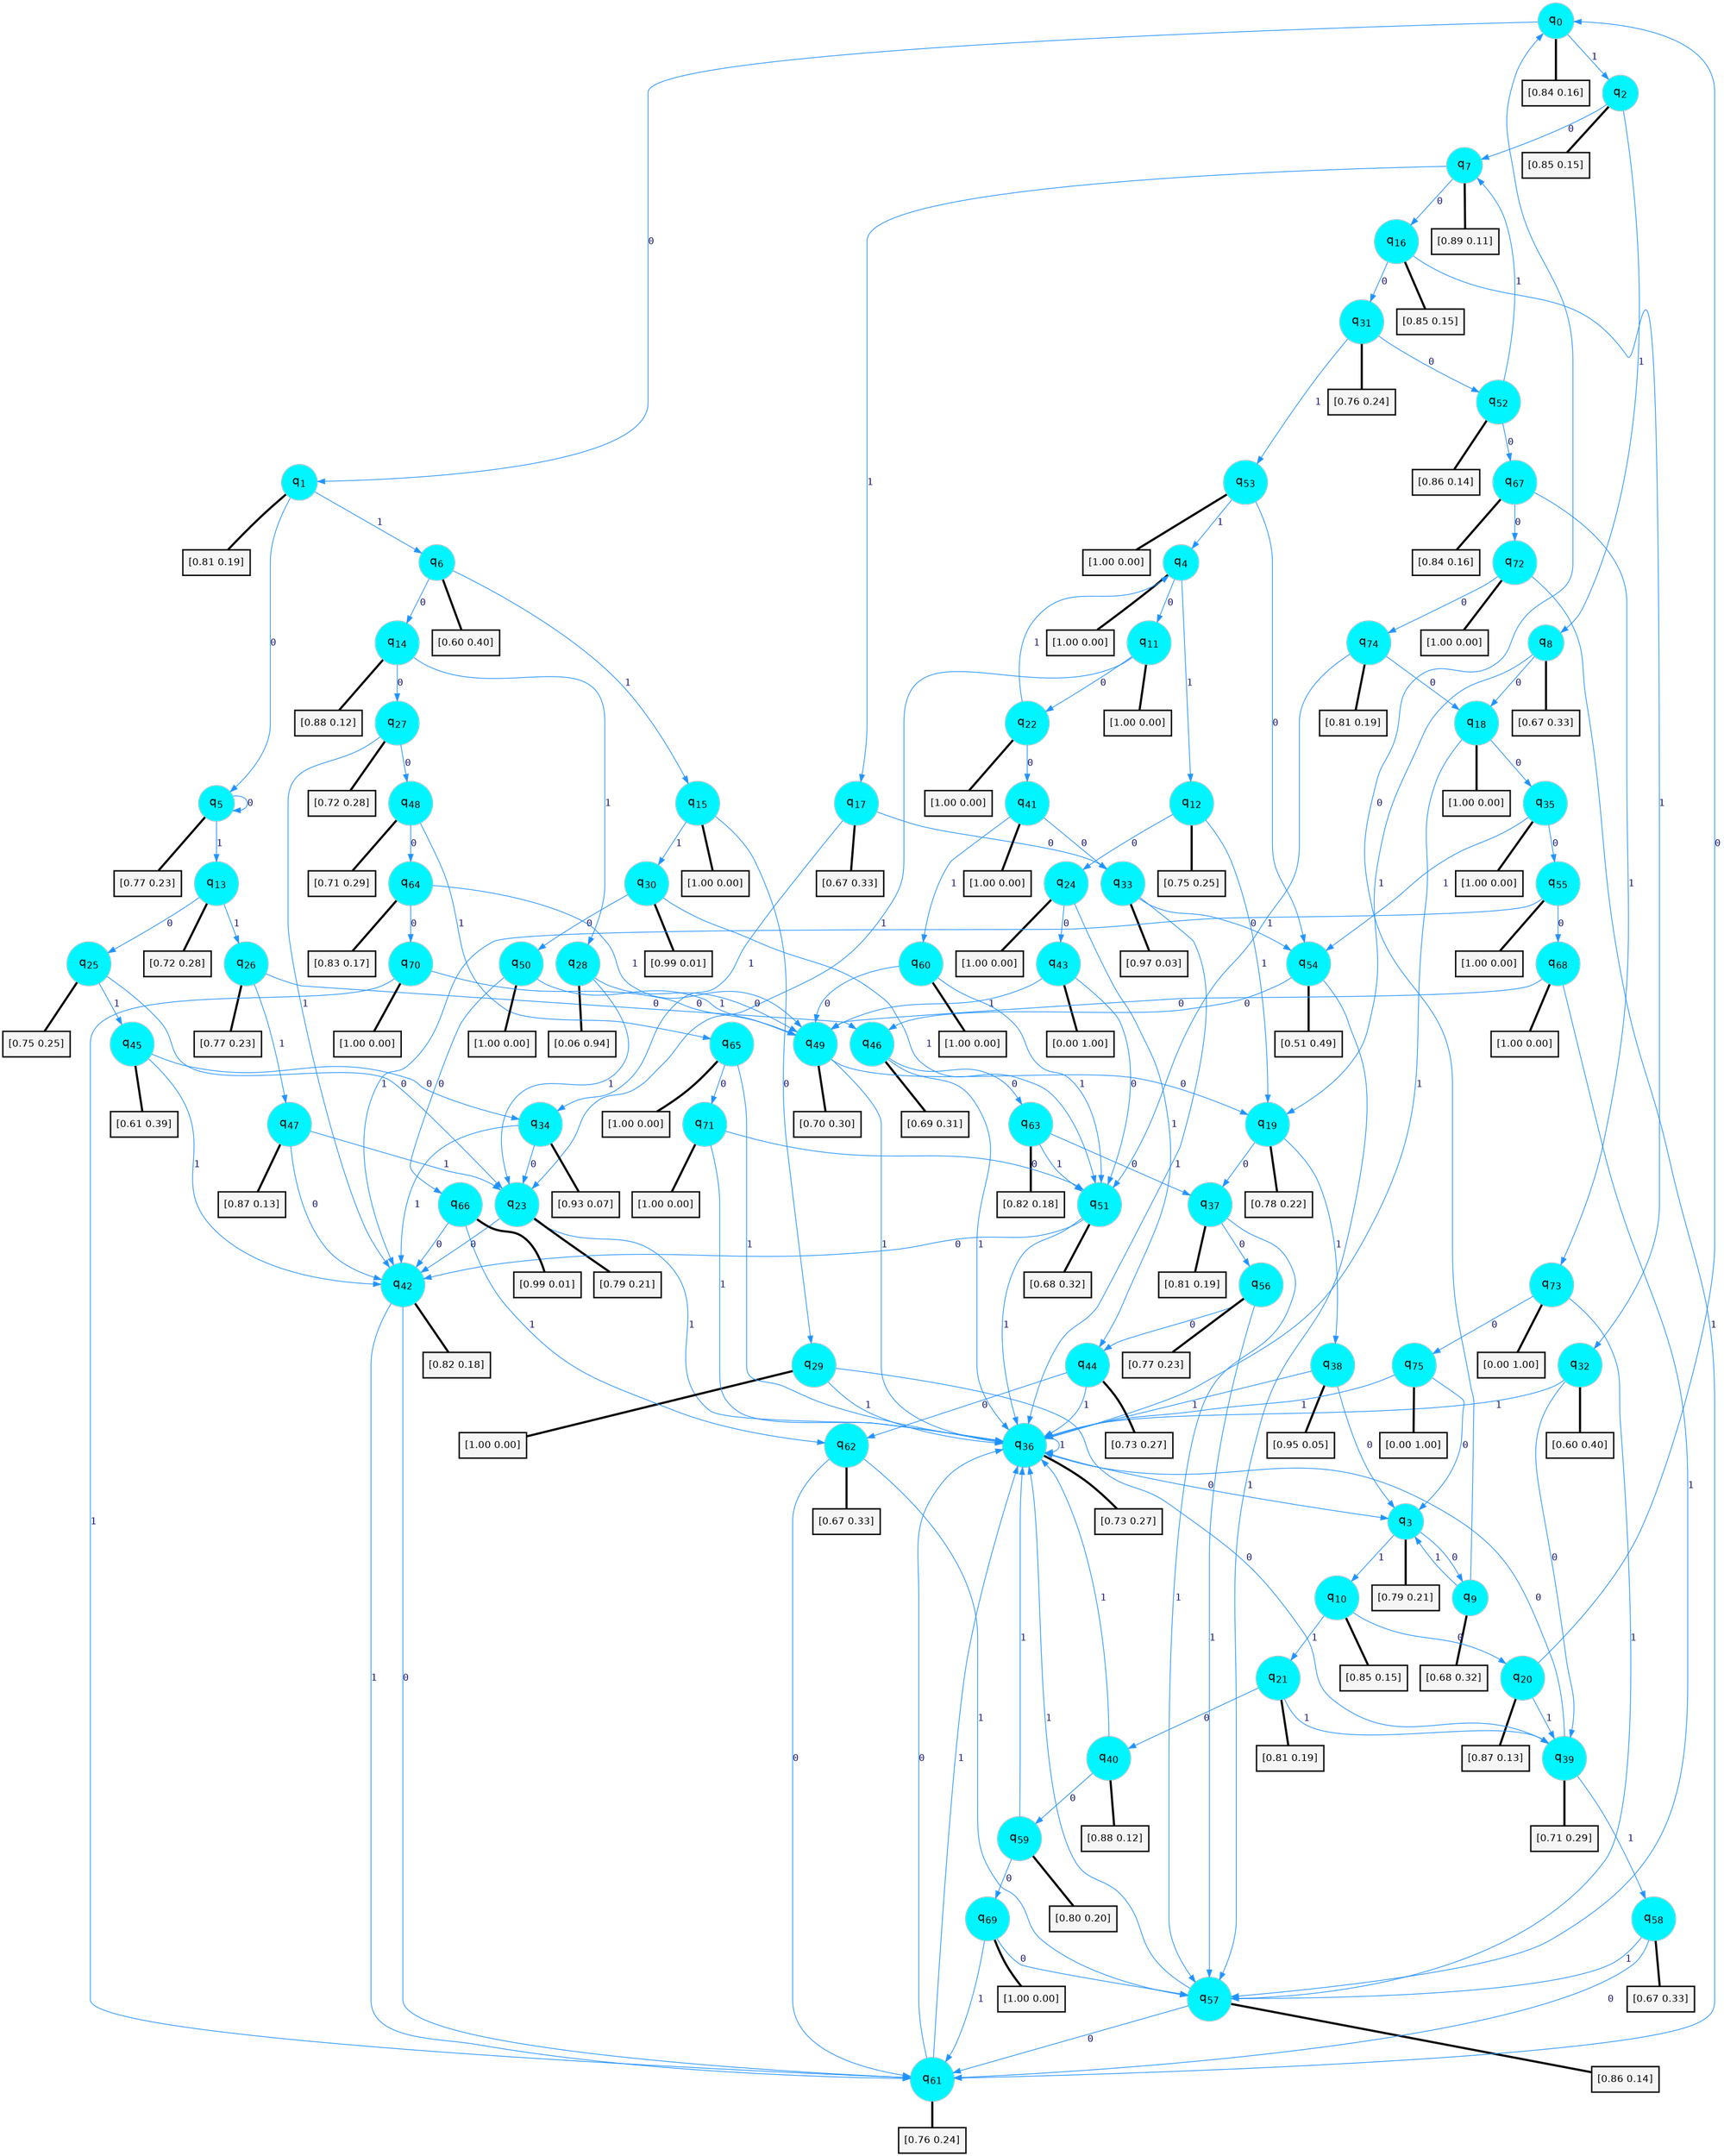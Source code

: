 digraph G {
graph [
bgcolor=transparent, dpi=300, rankdir=TD, size="40,25"];
node [
color=gray, fillcolor=turquoise1, fontcolor=black, fontname=Helvetica, fontsize=16, fontweight=bold, shape=circle, style=filled];
edge [
arrowsize=1, color=dodgerblue1, fontcolor=midnightblue, fontname=courier, fontweight=bold, penwidth=1, style=solid, weight=20];
0[label=<q<SUB>0</SUB>>];
1[label=<q<SUB>1</SUB>>];
2[label=<q<SUB>2</SUB>>];
3[label=<q<SUB>3</SUB>>];
4[label=<q<SUB>4</SUB>>];
5[label=<q<SUB>5</SUB>>];
6[label=<q<SUB>6</SUB>>];
7[label=<q<SUB>7</SUB>>];
8[label=<q<SUB>8</SUB>>];
9[label=<q<SUB>9</SUB>>];
10[label=<q<SUB>10</SUB>>];
11[label=<q<SUB>11</SUB>>];
12[label=<q<SUB>12</SUB>>];
13[label=<q<SUB>13</SUB>>];
14[label=<q<SUB>14</SUB>>];
15[label=<q<SUB>15</SUB>>];
16[label=<q<SUB>16</SUB>>];
17[label=<q<SUB>17</SUB>>];
18[label=<q<SUB>18</SUB>>];
19[label=<q<SUB>19</SUB>>];
20[label=<q<SUB>20</SUB>>];
21[label=<q<SUB>21</SUB>>];
22[label=<q<SUB>22</SUB>>];
23[label=<q<SUB>23</SUB>>];
24[label=<q<SUB>24</SUB>>];
25[label=<q<SUB>25</SUB>>];
26[label=<q<SUB>26</SUB>>];
27[label=<q<SUB>27</SUB>>];
28[label=<q<SUB>28</SUB>>];
29[label=<q<SUB>29</SUB>>];
30[label=<q<SUB>30</SUB>>];
31[label=<q<SUB>31</SUB>>];
32[label=<q<SUB>32</SUB>>];
33[label=<q<SUB>33</SUB>>];
34[label=<q<SUB>34</SUB>>];
35[label=<q<SUB>35</SUB>>];
36[label=<q<SUB>36</SUB>>];
37[label=<q<SUB>37</SUB>>];
38[label=<q<SUB>38</SUB>>];
39[label=<q<SUB>39</SUB>>];
40[label=<q<SUB>40</SUB>>];
41[label=<q<SUB>41</SUB>>];
42[label=<q<SUB>42</SUB>>];
43[label=<q<SUB>43</SUB>>];
44[label=<q<SUB>44</SUB>>];
45[label=<q<SUB>45</SUB>>];
46[label=<q<SUB>46</SUB>>];
47[label=<q<SUB>47</SUB>>];
48[label=<q<SUB>48</SUB>>];
49[label=<q<SUB>49</SUB>>];
50[label=<q<SUB>50</SUB>>];
51[label=<q<SUB>51</SUB>>];
52[label=<q<SUB>52</SUB>>];
53[label=<q<SUB>53</SUB>>];
54[label=<q<SUB>54</SUB>>];
55[label=<q<SUB>55</SUB>>];
56[label=<q<SUB>56</SUB>>];
57[label=<q<SUB>57</SUB>>];
58[label=<q<SUB>58</SUB>>];
59[label=<q<SUB>59</SUB>>];
60[label=<q<SUB>60</SUB>>];
61[label=<q<SUB>61</SUB>>];
62[label=<q<SUB>62</SUB>>];
63[label=<q<SUB>63</SUB>>];
64[label=<q<SUB>64</SUB>>];
65[label=<q<SUB>65</SUB>>];
66[label=<q<SUB>66</SUB>>];
67[label=<q<SUB>67</SUB>>];
68[label=<q<SUB>68</SUB>>];
69[label=<q<SUB>69</SUB>>];
70[label=<q<SUB>70</SUB>>];
71[label=<q<SUB>71</SUB>>];
72[label=<q<SUB>72</SUB>>];
73[label=<q<SUB>73</SUB>>];
74[label=<q<SUB>74</SUB>>];
75[label=<q<SUB>75</SUB>>];
76[label="[0.84 0.16]", shape=box,fontcolor=black, fontname=Helvetica, fontsize=14, penwidth=2, fillcolor=whitesmoke,color=black];
77[label="[0.81 0.19]", shape=box,fontcolor=black, fontname=Helvetica, fontsize=14, penwidth=2, fillcolor=whitesmoke,color=black];
78[label="[0.85 0.15]", shape=box,fontcolor=black, fontname=Helvetica, fontsize=14, penwidth=2, fillcolor=whitesmoke,color=black];
79[label="[0.79 0.21]", shape=box,fontcolor=black, fontname=Helvetica, fontsize=14, penwidth=2, fillcolor=whitesmoke,color=black];
80[label="[1.00 0.00]", shape=box,fontcolor=black, fontname=Helvetica, fontsize=14, penwidth=2, fillcolor=whitesmoke,color=black];
81[label="[0.77 0.23]", shape=box,fontcolor=black, fontname=Helvetica, fontsize=14, penwidth=2, fillcolor=whitesmoke,color=black];
82[label="[0.60 0.40]", shape=box,fontcolor=black, fontname=Helvetica, fontsize=14, penwidth=2, fillcolor=whitesmoke,color=black];
83[label="[0.89 0.11]", shape=box,fontcolor=black, fontname=Helvetica, fontsize=14, penwidth=2, fillcolor=whitesmoke,color=black];
84[label="[0.67 0.33]", shape=box,fontcolor=black, fontname=Helvetica, fontsize=14, penwidth=2, fillcolor=whitesmoke,color=black];
85[label="[0.68 0.32]", shape=box,fontcolor=black, fontname=Helvetica, fontsize=14, penwidth=2, fillcolor=whitesmoke,color=black];
86[label="[0.85 0.15]", shape=box,fontcolor=black, fontname=Helvetica, fontsize=14, penwidth=2, fillcolor=whitesmoke,color=black];
87[label="[1.00 0.00]", shape=box,fontcolor=black, fontname=Helvetica, fontsize=14, penwidth=2, fillcolor=whitesmoke,color=black];
88[label="[0.75 0.25]", shape=box,fontcolor=black, fontname=Helvetica, fontsize=14, penwidth=2, fillcolor=whitesmoke,color=black];
89[label="[0.72 0.28]", shape=box,fontcolor=black, fontname=Helvetica, fontsize=14, penwidth=2, fillcolor=whitesmoke,color=black];
90[label="[0.88 0.12]", shape=box,fontcolor=black, fontname=Helvetica, fontsize=14, penwidth=2, fillcolor=whitesmoke,color=black];
91[label="[1.00 0.00]", shape=box,fontcolor=black, fontname=Helvetica, fontsize=14, penwidth=2, fillcolor=whitesmoke,color=black];
92[label="[0.85 0.15]", shape=box,fontcolor=black, fontname=Helvetica, fontsize=14, penwidth=2, fillcolor=whitesmoke,color=black];
93[label="[0.67 0.33]", shape=box,fontcolor=black, fontname=Helvetica, fontsize=14, penwidth=2, fillcolor=whitesmoke,color=black];
94[label="[1.00 0.00]", shape=box,fontcolor=black, fontname=Helvetica, fontsize=14, penwidth=2, fillcolor=whitesmoke,color=black];
95[label="[0.78 0.22]", shape=box,fontcolor=black, fontname=Helvetica, fontsize=14, penwidth=2, fillcolor=whitesmoke,color=black];
96[label="[0.87 0.13]", shape=box,fontcolor=black, fontname=Helvetica, fontsize=14, penwidth=2, fillcolor=whitesmoke,color=black];
97[label="[0.81 0.19]", shape=box,fontcolor=black, fontname=Helvetica, fontsize=14, penwidth=2, fillcolor=whitesmoke,color=black];
98[label="[1.00 0.00]", shape=box,fontcolor=black, fontname=Helvetica, fontsize=14, penwidth=2, fillcolor=whitesmoke,color=black];
99[label="[0.79 0.21]", shape=box,fontcolor=black, fontname=Helvetica, fontsize=14, penwidth=2, fillcolor=whitesmoke,color=black];
100[label="[1.00 0.00]", shape=box,fontcolor=black, fontname=Helvetica, fontsize=14, penwidth=2, fillcolor=whitesmoke,color=black];
101[label="[0.75 0.25]", shape=box,fontcolor=black, fontname=Helvetica, fontsize=14, penwidth=2, fillcolor=whitesmoke,color=black];
102[label="[0.77 0.23]", shape=box,fontcolor=black, fontname=Helvetica, fontsize=14, penwidth=2, fillcolor=whitesmoke,color=black];
103[label="[0.72 0.28]", shape=box,fontcolor=black, fontname=Helvetica, fontsize=14, penwidth=2, fillcolor=whitesmoke,color=black];
104[label="[0.06 0.94]", shape=box,fontcolor=black, fontname=Helvetica, fontsize=14, penwidth=2, fillcolor=whitesmoke,color=black];
105[label="[1.00 0.00]", shape=box,fontcolor=black, fontname=Helvetica, fontsize=14, penwidth=2, fillcolor=whitesmoke,color=black];
106[label="[0.99 0.01]", shape=box,fontcolor=black, fontname=Helvetica, fontsize=14, penwidth=2, fillcolor=whitesmoke,color=black];
107[label="[0.76 0.24]", shape=box,fontcolor=black, fontname=Helvetica, fontsize=14, penwidth=2, fillcolor=whitesmoke,color=black];
108[label="[0.60 0.40]", shape=box,fontcolor=black, fontname=Helvetica, fontsize=14, penwidth=2, fillcolor=whitesmoke,color=black];
109[label="[0.97 0.03]", shape=box,fontcolor=black, fontname=Helvetica, fontsize=14, penwidth=2, fillcolor=whitesmoke,color=black];
110[label="[0.93 0.07]", shape=box,fontcolor=black, fontname=Helvetica, fontsize=14, penwidth=2, fillcolor=whitesmoke,color=black];
111[label="[1.00 0.00]", shape=box,fontcolor=black, fontname=Helvetica, fontsize=14, penwidth=2, fillcolor=whitesmoke,color=black];
112[label="[0.73 0.27]", shape=box,fontcolor=black, fontname=Helvetica, fontsize=14, penwidth=2, fillcolor=whitesmoke,color=black];
113[label="[0.81 0.19]", shape=box,fontcolor=black, fontname=Helvetica, fontsize=14, penwidth=2, fillcolor=whitesmoke,color=black];
114[label="[0.95 0.05]", shape=box,fontcolor=black, fontname=Helvetica, fontsize=14, penwidth=2, fillcolor=whitesmoke,color=black];
115[label="[0.71 0.29]", shape=box,fontcolor=black, fontname=Helvetica, fontsize=14, penwidth=2, fillcolor=whitesmoke,color=black];
116[label="[0.88 0.12]", shape=box,fontcolor=black, fontname=Helvetica, fontsize=14, penwidth=2, fillcolor=whitesmoke,color=black];
117[label="[1.00 0.00]", shape=box,fontcolor=black, fontname=Helvetica, fontsize=14, penwidth=2, fillcolor=whitesmoke,color=black];
118[label="[0.82 0.18]", shape=box,fontcolor=black, fontname=Helvetica, fontsize=14, penwidth=2, fillcolor=whitesmoke,color=black];
119[label="[0.00 1.00]", shape=box,fontcolor=black, fontname=Helvetica, fontsize=14, penwidth=2, fillcolor=whitesmoke,color=black];
120[label="[0.73 0.27]", shape=box,fontcolor=black, fontname=Helvetica, fontsize=14, penwidth=2, fillcolor=whitesmoke,color=black];
121[label="[0.61 0.39]", shape=box,fontcolor=black, fontname=Helvetica, fontsize=14, penwidth=2, fillcolor=whitesmoke,color=black];
122[label="[0.69 0.31]", shape=box,fontcolor=black, fontname=Helvetica, fontsize=14, penwidth=2, fillcolor=whitesmoke,color=black];
123[label="[0.87 0.13]", shape=box,fontcolor=black, fontname=Helvetica, fontsize=14, penwidth=2, fillcolor=whitesmoke,color=black];
124[label="[0.71 0.29]", shape=box,fontcolor=black, fontname=Helvetica, fontsize=14, penwidth=2, fillcolor=whitesmoke,color=black];
125[label="[0.70 0.30]", shape=box,fontcolor=black, fontname=Helvetica, fontsize=14, penwidth=2, fillcolor=whitesmoke,color=black];
126[label="[1.00 0.00]", shape=box,fontcolor=black, fontname=Helvetica, fontsize=14, penwidth=2, fillcolor=whitesmoke,color=black];
127[label="[0.68 0.32]", shape=box,fontcolor=black, fontname=Helvetica, fontsize=14, penwidth=2, fillcolor=whitesmoke,color=black];
128[label="[0.86 0.14]", shape=box,fontcolor=black, fontname=Helvetica, fontsize=14, penwidth=2, fillcolor=whitesmoke,color=black];
129[label="[1.00 0.00]", shape=box,fontcolor=black, fontname=Helvetica, fontsize=14, penwidth=2, fillcolor=whitesmoke,color=black];
130[label="[0.51 0.49]", shape=box,fontcolor=black, fontname=Helvetica, fontsize=14, penwidth=2, fillcolor=whitesmoke,color=black];
131[label="[1.00 0.00]", shape=box,fontcolor=black, fontname=Helvetica, fontsize=14, penwidth=2, fillcolor=whitesmoke,color=black];
132[label="[0.77 0.23]", shape=box,fontcolor=black, fontname=Helvetica, fontsize=14, penwidth=2, fillcolor=whitesmoke,color=black];
133[label="[0.86 0.14]", shape=box,fontcolor=black, fontname=Helvetica, fontsize=14, penwidth=2, fillcolor=whitesmoke,color=black];
134[label="[0.67 0.33]", shape=box,fontcolor=black, fontname=Helvetica, fontsize=14, penwidth=2, fillcolor=whitesmoke,color=black];
135[label="[0.80 0.20]", shape=box,fontcolor=black, fontname=Helvetica, fontsize=14, penwidth=2, fillcolor=whitesmoke,color=black];
136[label="[1.00 0.00]", shape=box,fontcolor=black, fontname=Helvetica, fontsize=14, penwidth=2, fillcolor=whitesmoke,color=black];
137[label="[0.76 0.24]", shape=box,fontcolor=black, fontname=Helvetica, fontsize=14, penwidth=2, fillcolor=whitesmoke,color=black];
138[label="[0.67 0.33]", shape=box,fontcolor=black, fontname=Helvetica, fontsize=14, penwidth=2, fillcolor=whitesmoke,color=black];
139[label="[0.82 0.18]", shape=box,fontcolor=black, fontname=Helvetica, fontsize=14, penwidth=2, fillcolor=whitesmoke,color=black];
140[label="[0.83 0.17]", shape=box,fontcolor=black, fontname=Helvetica, fontsize=14, penwidth=2, fillcolor=whitesmoke,color=black];
141[label="[1.00 0.00]", shape=box,fontcolor=black, fontname=Helvetica, fontsize=14, penwidth=2, fillcolor=whitesmoke,color=black];
142[label="[0.99 0.01]", shape=box,fontcolor=black, fontname=Helvetica, fontsize=14, penwidth=2, fillcolor=whitesmoke,color=black];
143[label="[0.84 0.16]", shape=box,fontcolor=black, fontname=Helvetica, fontsize=14, penwidth=2, fillcolor=whitesmoke,color=black];
144[label="[1.00 0.00]", shape=box,fontcolor=black, fontname=Helvetica, fontsize=14, penwidth=2, fillcolor=whitesmoke,color=black];
145[label="[1.00 0.00]", shape=box,fontcolor=black, fontname=Helvetica, fontsize=14, penwidth=2, fillcolor=whitesmoke,color=black];
146[label="[1.00 0.00]", shape=box,fontcolor=black, fontname=Helvetica, fontsize=14, penwidth=2, fillcolor=whitesmoke,color=black];
147[label="[1.00 0.00]", shape=box,fontcolor=black, fontname=Helvetica, fontsize=14, penwidth=2, fillcolor=whitesmoke,color=black];
148[label="[1.00 0.00]", shape=box,fontcolor=black, fontname=Helvetica, fontsize=14, penwidth=2, fillcolor=whitesmoke,color=black];
149[label="[0.00 1.00]", shape=box,fontcolor=black, fontname=Helvetica, fontsize=14, penwidth=2, fillcolor=whitesmoke,color=black];
150[label="[0.81 0.19]", shape=box,fontcolor=black, fontname=Helvetica, fontsize=14, penwidth=2, fillcolor=whitesmoke,color=black];
151[label="[0.00 1.00]", shape=box,fontcolor=black, fontname=Helvetica, fontsize=14, penwidth=2, fillcolor=whitesmoke,color=black];
0->1 [label=0];
0->2 [label=1];
0->76 [arrowhead=none, penwidth=3,color=black];
1->5 [label=0];
1->6 [label=1];
1->77 [arrowhead=none, penwidth=3,color=black];
2->7 [label=0];
2->8 [label=1];
2->78 [arrowhead=none, penwidth=3,color=black];
3->9 [label=0];
3->10 [label=1];
3->79 [arrowhead=none, penwidth=3,color=black];
4->11 [label=0];
4->12 [label=1];
4->80 [arrowhead=none, penwidth=3,color=black];
5->5 [label=0];
5->13 [label=1];
5->81 [arrowhead=none, penwidth=3,color=black];
6->14 [label=0];
6->15 [label=1];
6->82 [arrowhead=none, penwidth=3,color=black];
7->16 [label=0];
7->17 [label=1];
7->83 [arrowhead=none, penwidth=3,color=black];
8->18 [label=0];
8->19 [label=1];
8->84 [arrowhead=none, penwidth=3,color=black];
9->0 [label=0];
9->3 [label=1];
9->85 [arrowhead=none, penwidth=3,color=black];
10->20 [label=0];
10->21 [label=1];
10->86 [arrowhead=none, penwidth=3,color=black];
11->22 [label=0];
11->23 [label=1];
11->87 [arrowhead=none, penwidth=3,color=black];
12->24 [label=0];
12->19 [label=1];
12->88 [arrowhead=none, penwidth=3,color=black];
13->25 [label=0];
13->26 [label=1];
13->89 [arrowhead=none, penwidth=3,color=black];
14->27 [label=0];
14->28 [label=1];
14->90 [arrowhead=none, penwidth=3,color=black];
15->29 [label=0];
15->30 [label=1];
15->91 [arrowhead=none, penwidth=3,color=black];
16->31 [label=0];
16->32 [label=1];
16->92 [arrowhead=none, penwidth=3,color=black];
17->33 [label=0];
17->34 [label=1];
17->93 [arrowhead=none, penwidth=3,color=black];
18->35 [label=0];
18->36 [label=1];
18->94 [arrowhead=none, penwidth=3,color=black];
19->37 [label=0];
19->38 [label=1];
19->95 [arrowhead=none, penwidth=3,color=black];
20->0 [label=0];
20->39 [label=1];
20->96 [arrowhead=none, penwidth=3,color=black];
21->40 [label=0];
21->39 [label=1];
21->97 [arrowhead=none, penwidth=3,color=black];
22->41 [label=0];
22->4 [label=1];
22->98 [arrowhead=none, penwidth=3,color=black];
23->42 [label=0];
23->36 [label=1];
23->99 [arrowhead=none, penwidth=3,color=black];
24->43 [label=0];
24->44 [label=1];
24->100 [arrowhead=none, penwidth=3,color=black];
25->23 [label=0];
25->45 [label=1];
25->101 [arrowhead=none, penwidth=3,color=black];
26->46 [label=0];
26->47 [label=1];
26->102 [arrowhead=none, penwidth=3,color=black];
27->48 [label=0];
27->42 [label=1];
27->103 [arrowhead=none, penwidth=3,color=black];
28->49 [label=0];
28->23 [label=1];
28->104 [arrowhead=none, penwidth=3,color=black];
29->39 [label=0];
29->36 [label=1];
29->105 [arrowhead=none, penwidth=3,color=black];
30->50 [label=0];
30->51 [label=1];
30->106 [arrowhead=none, penwidth=3,color=black];
31->52 [label=0];
31->53 [label=1];
31->107 [arrowhead=none, penwidth=3,color=black];
32->39 [label=0];
32->36 [label=1];
32->108 [arrowhead=none, penwidth=3,color=black];
33->54 [label=0];
33->36 [label=1];
33->109 [arrowhead=none, penwidth=3,color=black];
34->23 [label=0];
34->42 [label=1];
34->110 [arrowhead=none, penwidth=3,color=black];
35->55 [label=0];
35->54 [label=1];
35->111 [arrowhead=none, penwidth=3,color=black];
36->3 [label=0];
36->36 [label=1];
36->112 [arrowhead=none, penwidth=3,color=black];
37->56 [label=0];
37->57 [label=1];
37->113 [arrowhead=none, penwidth=3,color=black];
38->3 [label=0];
38->36 [label=1];
38->114 [arrowhead=none, penwidth=3,color=black];
39->36 [label=0];
39->58 [label=1];
39->115 [arrowhead=none, penwidth=3,color=black];
40->59 [label=0];
40->36 [label=1];
40->116 [arrowhead=none, penwidth=3,color=black];
41->33 [label=0];
41->60 [label=1];
41->117 [arrowhead=none, penwidth=3,color=black];
42->61 [label=0];
42->61 [label=1];
42->118 [arrowhead=none, penwidth=3,color=black];
43->51 [label=0];
43->49 [label=1];
43->119 [arrowhead=none, penwidth=3,color=black];
44->62 [label=0];
44->36 [label=1];
44->120 [arrowhead=none, penwidth=3,color=black];
45->34 [label=0];
45->42 [label=1];
45->121 [arrowhead=none, penwidth=3,color=black];
46->63 [label=0];
46->36 [label=1];
46->122 [arrowhead=none, penwidth=3,color=black];
47->42 [label=0];
47->23 [label=1];
47->123 [arrowhead=none, penwidth=3,color=black];
48->64 [label=0];
48->65 [label=1];
48->124 [arrowhead=none, penwidth=3,color=black];
49->19 [label=0];
49->36 [label=1];
49->125 [arrowhead=none, penwidth=3,color=black];
50->66 [label=0];
50->49 [label=1];
50->126 [arrowhead=none, penwidth=3,color=black];
51->42 [label=0];
51->36 [label=1];
51->127 [arrowhead=none, penwidth=3,color=black];
52->67 [label=0];
52->7 [label=1];
52->128 [arrowhead=none, penwidth=3,color=black];
53->54 [label=0];
53->4 [label=1];
53->129 [arrowhead=none, penwidth=3,color=black];
54->46 [label=0];
54->57 [label=1];
54->130 [arrowhead=none, penwidth=3,color=black];
55->68 [label=0];
55->42 [label=1];
55->131 [arrowhead=none, penwidth=3,color=black];
56->44 [label=0];
56->57 [label=1];
56->132 [arrowhead=none, penwidth=3,color=black];
57->61 [label=0];
57->36 [label=1];
57->133 [arrowhead=none, penwidth=3,color=black];
58->61 [label=0];
58->57 [label=1];
58->134 [arrowhead=none, penwidth=3,color=black];
59->69 [label=0];
59->36 [label=1];
59->135 [arrowhead=none, penwidth=3,color=black];
60->49 [label=0];
60->51 [label=1];
60->136 [arrowhead=none, penwidth=3,color=black];
61->36 [label=0];
61->36 [label=1];
61->137 [arrowhead=none, penwidth=3,color=black];
62->61 [label=0];
62->57 [label=1];
62->138 [arrowhead=none, penwidth=3,color=black];
63->37 [label=0];
63->51 [label=1];
63->139 [arrowhead=none, penwidth=3,color=black];
64->70 [label=0];
64->49 [label=1];
64->140 [arrowhead=none, penwidth=3,color=black];
65->71 [label=0];
65->36 [label=1];
65->141 [arrowhead=none, penwidth=3,color=black];
66->42 [label=0];
66->62 [label=1];
66->142 [arrowhead=none, penwidth=3,color=black];
67->72 [label=0];
67->73 [label=1];
67->143 [arrowhead=none, penwidth=3,color=black];
68->49 [label=0];
68->57 [label=1];
68->144 [arrowhead=none, penwidth=3,color=black];
69->57 [label=0];
69->61 [label=1];
69->145 [arrowhead=none, penwidth=3,color=black];
70->49 [label=0];
70->61 [label=1];
70->146 [arrowhead=none, penwidth=3,color=black];
71->51 [label=0];
71->36 [label=1];
71->147 [arrowhead=none, penwidth=3,color=black];
72->74 [label=0];
72->61 [label=1];
72->148 [arrowhead=none, penwidth=3,color=black];
73->75 [label=0];
73->57 [label=1];
73->149 [arrowhead=none, penwidth=3,color=black];
74->18 [label=0];
74->51 [label=1];
74->150 [arrowhead=none, penwidth=3,color=black];
75->3 [label=0];
75->36 [label=1];
75->151 [arrowhead=none, penwidth=3,color=black];
}
